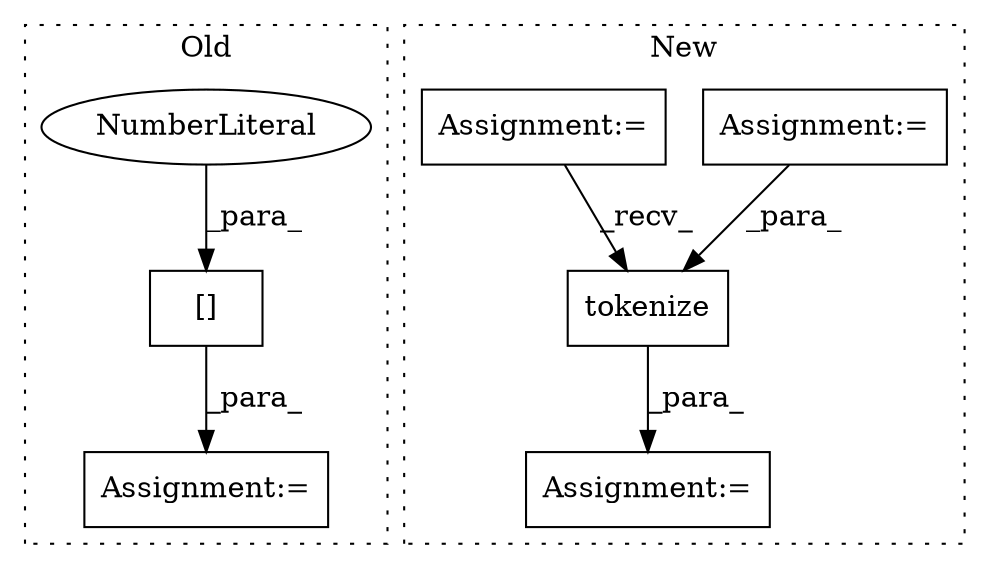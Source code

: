 digraph G {
subgraph cluster0 {
1 [label="[]" a="2" s="1873,1922" l="48,1" shape="box"];
4 [label="Assignment:=" a="7" s="1872" l="1" shape="box"];
5 [label="NumberLiteral" a="34" s="1921" l="1" shape="ellipse"];
label = "Old";
style="dotted";
}
subgraph cluster1 {
2 [label="tokenize" a="32" s="1576,1589" l="9,1" shape="box"];
3 [label="Assignment:=" a="7" s="1565" l="1" shape="box"];
6 [label="Assignment:=" a="7" s="1546" l="1" shape="box"];
7 [label="Assignment:=" a="7" s="1514" l="1" shape="box"];
label = "New";
style="dotted";
}
1 -> 4 [label="_para_"];
2 -> 3 [label="_para_"];
5 -> 1 [label="_para_"];
6 -> 2 [label="_para_"];
7 -> 2 [label="_recv_"];
}